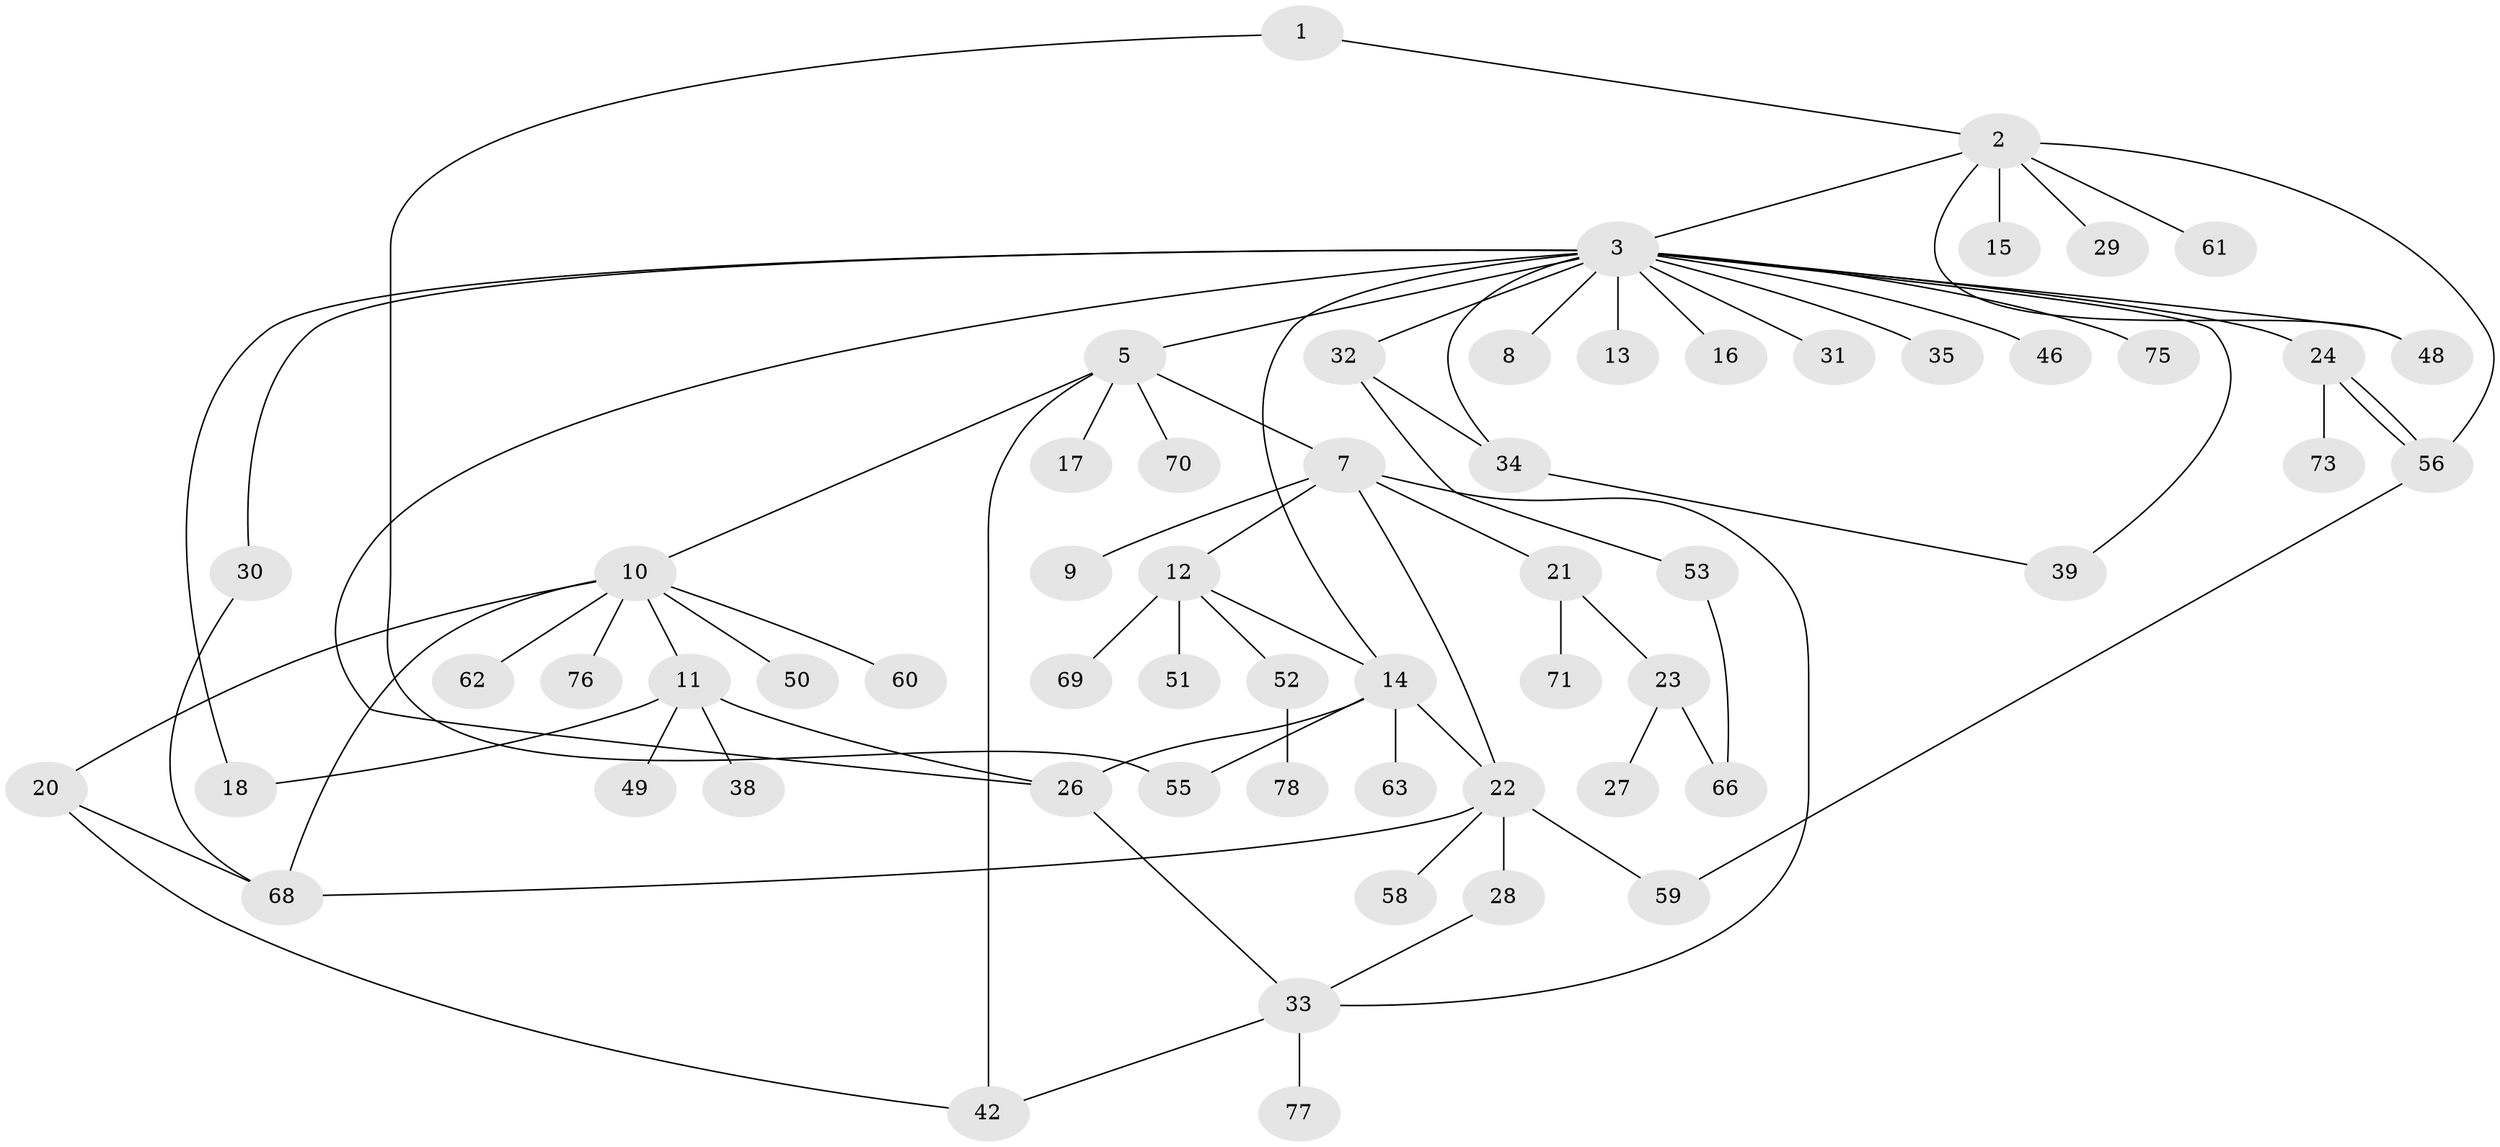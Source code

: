 // original degree distribution, {3: 0.12658227848101267, 8: 0.012658227848101266, 18: 0.012658227848101266, 1: 0.4177215189873418, 7: 0.02531645569620253, 6: 0.02531645569620253, 5: 0.0379746835443038, 2: 0.25316455696202533, 4: 0.08860759493670886}
// Generated by graph-tools (version 1.1) at 2025/41/03/06/25 10:41:45]
// undirected, 59 vertices, 78 edges
graph export_dot {
graph [start="1"]
  node [color=gray90,style=filled];
  1 [super="+6"];
  2 [super="+4"];
  3 [super="+25"];
  5 [super="+72"];
  7 [super="+37"];
  8;
  9;
  10 [super="+40"];
  11 [super="+19"];
  12 [super="+47"];
  13 [super="+45"];
  14 [super="+41"];
  15;
  16;
  17;
  18;
  20;
  21 [super="+65"];
  22 [super="+67"];
  23 [super="+54"];
  24 [super="+44"];
  26;
  27;
  28;
  29;
  30;
  31;
  32 [super="+36"];
  33 [super="+74"];
  34 [super="+43"];
  35;
  38;
  39;
  42;
  46;
  48;
  49;
  50;
  51;
  52 [super="+57"];
  53;
  55 [super="+64"];
  56;
  58;
  59;
  60;
  61;
  62;
  63;
  66;
  68 [super="+79"];
  69;
  70;
  71;
  73;
  75;
  76;
  77;
  78;
  1 -- 2;
  1 -- 55;
  2 -- 3;
  2 -- 15;
  2 -- 29;
  2 -- 48;
  2 -- 56;
  2 -- 61;
  3 -- 5;
  3 -- 8;
  3 -- 13;
  3 -- 14 [weight=2];
  3 -- 16;
  3 -- 18;
  3 -- 24;
  3 -- 26;
  3 -- 30;
  3 -- 31;
  3 -- 34;
  3 -- 35;
  3 -- 39;
  3 -- 46;
  3 -- 75;
  3 -- 32;
  3 -- 48;
  5 -- 7;
  5 -- 10;
  5 -- 17;
  5 -- 42;
  5 -- 70;
  7 -- 9;
  7 -- 12;
  7 -- 21;
  7 -- 22;
  7 -- 33;
  10 -- 11;
  10 -- 20;
  10 -- 62;
  10 -- 76;
  10 -- 50;
  10 -- 60;
  10 -- 68;
  11 -- 26;
  11 -- 38;
  11 -- 49;
  11 -- 18;
  12 -- 51;
  12 -- 52;
  12 -- 69;
  12 -- 14;
  14 -- 26;
  14 -- 55;
  14 -- 63;
  14 -- 22;
  20 -- 42;
  20 -- 68;
  21 -- 23;
  21 -- 71;
  22 -- 28;
  22 -- 58;
  22 -- 59;
  22 -- 68;
  23 -- 27;
  23 -- 66;
  24 -- 56;
  24 -- 56;
  24 -- 73;
  26 -- 33;
  28 -- 33;
  30 -- 68;
  32 -- 53;
  32 -- 34;
  33 -- 77;
  33 -- 42;
  34 -- 39;
  52 -- 78;
  53 -- 66;
  56 -- 59;
}
